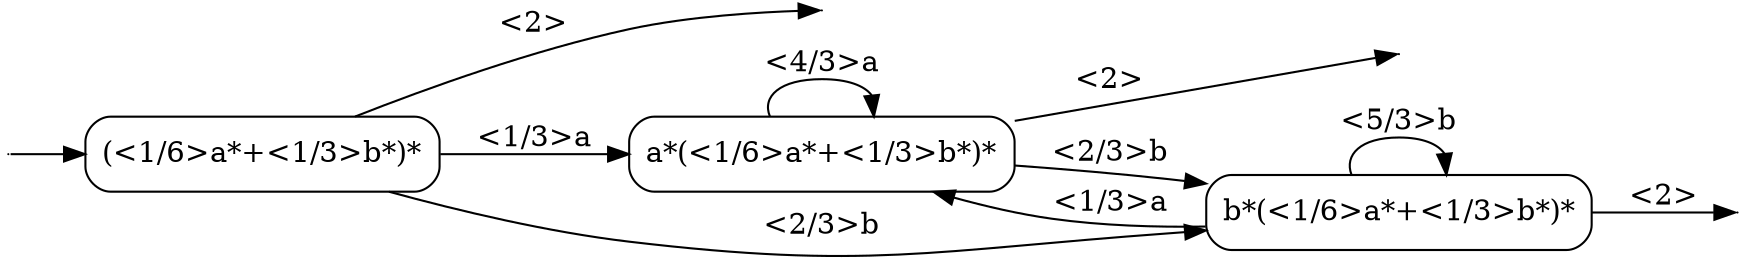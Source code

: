 digraph
{
  vcsn_context = "lal_char(ab)_q"
  rankdir = LR
  {
    node [shape = point, width = 0]
    I0
    F0
    F1
    F2
  }
  {
    node [shape = circle]
    0 [label = "(<1/6>a*+<1/3>b*)*", shape = box, style = rounded]
    1 [label = "a*(<1/6>a*+<1/3>b*)*", shape = box, style = rounded]
    2 [label = "b*(<1/6>a*+<1/3>b*)*", shape = box, style = rounded]
  }
  I0 -> 0
  0 -> F0 [label = "<2>"]
  0 -> 1 [label = "<1/3>a"]
  0 -> 2 [label = "<2/3>b"]
  1 -> F1 [label = "<2>"]
  1 -> 1 [label = "<4/3>a"]
  1 -> 2 [label = "<2/3>b"]
  2 -> F2 [label = "<2>"]
  2 -> 1 [label = "<1/3>a"]
  2 -> 2 [label = "<5/3>b"]
}
